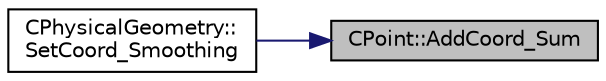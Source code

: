 digraph "CPoint::AddCoord_Sum"
{
 // LATEX_PDF_SIZE
  edge [fontname="Helvetica",fontsize="10",labelfontname="Helvetica",labelfontsize="10"];
  node [fontname="Helvetica",fontsize="10",shape=record];
  rankdir="RL";
  Node1 [label="CPoint::AddCoord_Sum",height=0.2,width=0.4,color="black", fillcolor="grey75", style="filled", fontcolor="black",tooltip="Add the value of the coordinates to the Coord_Sum vector for implicit smoothing."];
  Node1 -> Node2 [dir="back",color="midnightblue",fontsize="10",style="solid",fontname="Helvetica"];
  Node2 [label="CPhysicalGeometry::\lSetCoord_Smoothing",height=0.2,width=0.4,color="black", fillcolor="white", style="filled",URL="$classCPhysicalGeometry.html#a7bf930d9dff12a86e108eead294eef5c",tooltip="Do an implicit smoothing of the grid coordinates."];
}
